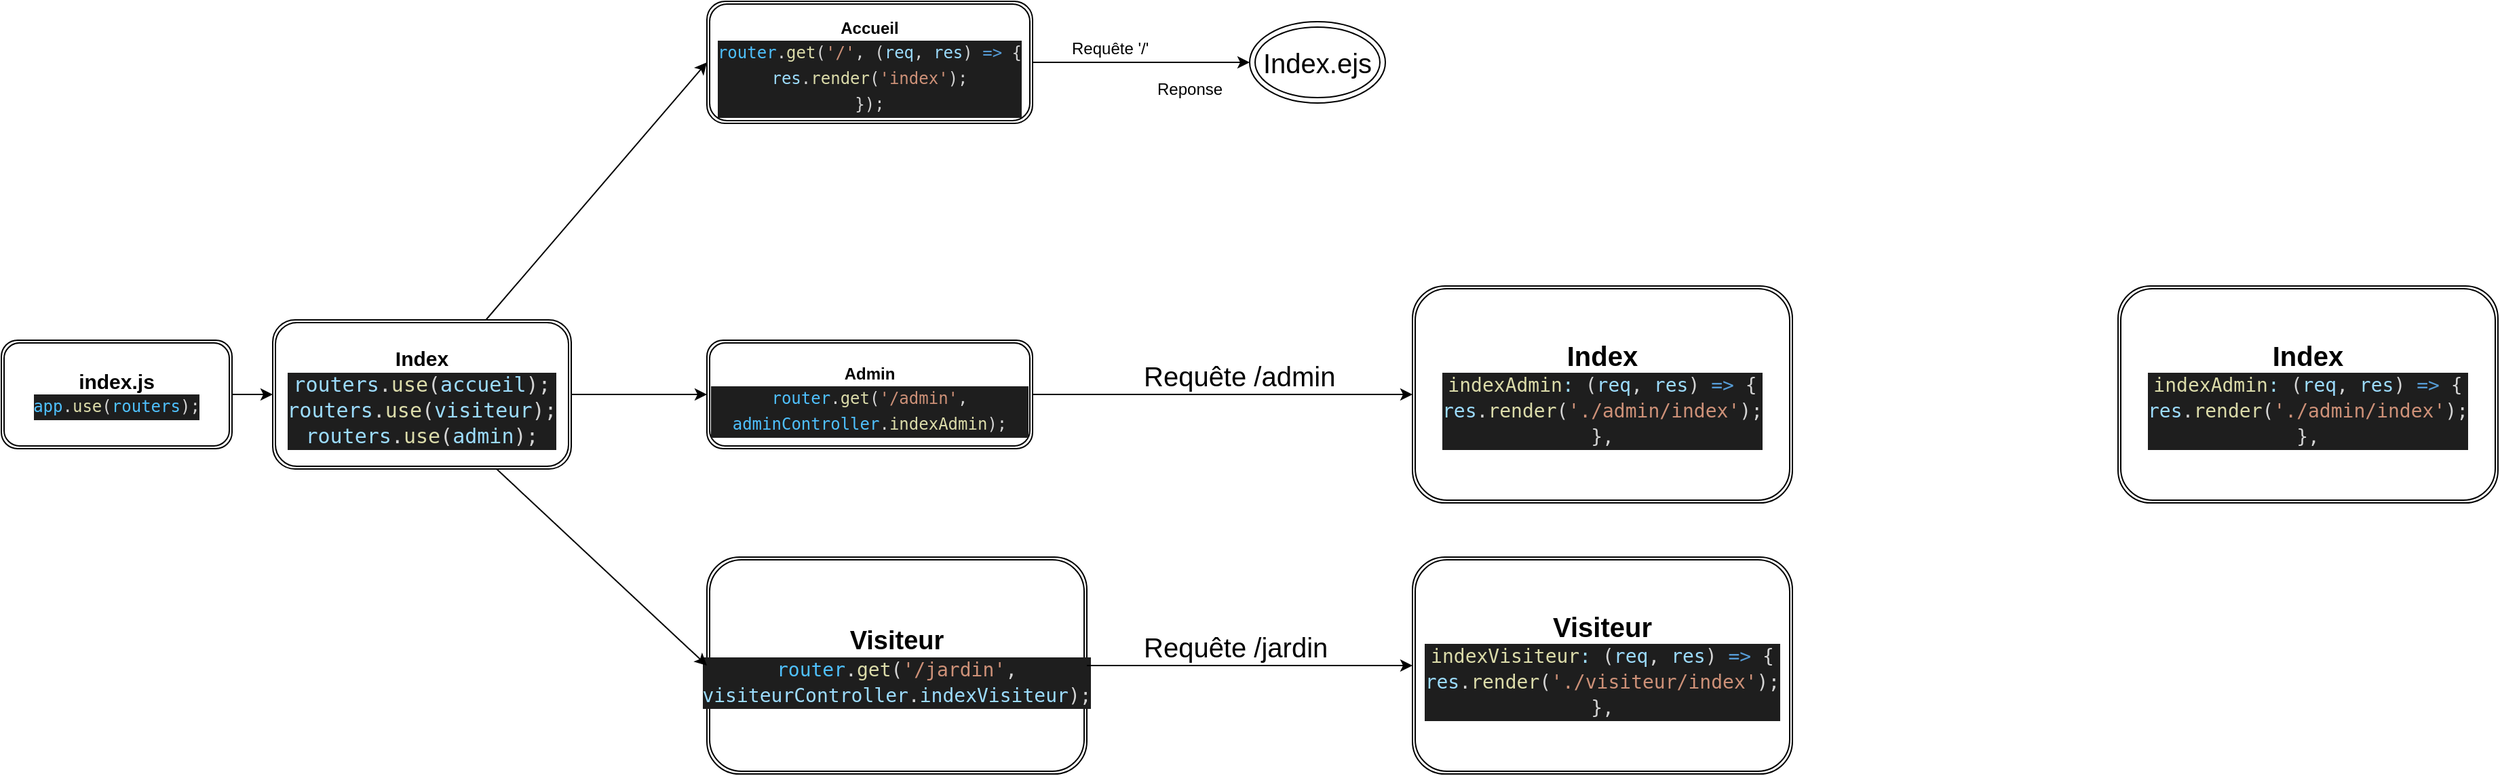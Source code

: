 <mxfile>
    <diagram id="4n1vWl9rmutB6p-SJHLe" name="Page-1">
        <mxGraphModel dx="1231" dy="741" grid="1" gridSize="10" guides="1" tooltips="1" connect="1" arrows="1" fold="1" page="1" pageScale="1" pageWidth="827" pageHeight="1169" math="0" shadow="0">
            <root>
                <mxCell id="0"/>
                <mxCell id="1" parent="0"/>
                <mxCell id="2" value="&lt;font size=&quot;1&quot; style=&quot;&quot;&gt;&lt;b style=&quot;font-size: 15px;&quot;&gt;index.js&lt;/b&gt;&lt;/font&gt;&lt;br&gt;&lt;div style=&quot;color: rgb(212, 212, 212); background-color: rgb(30, 30, 30); font-family: &amp;quot;Droid Sans Mono&amp;quot;, &amp;quot;monospace&amp;quot;, monospace; line-height: 19px;&quot;&gt;&lt;span style=&quot;color: #4fc1ff;&quot;&gt;app&lt;/span&gt;.&lt;span style=&quot;color: #dcdcaa;&quot;&gt;use&lt;/span&gt;(&lt;span style=&quot;color: #4fc1ff;&quot;&gt;routers&lt;/span&gt;);&lt;/div&gt;" style="shape=ext;double=1;rounded=1;whiteSpace=wrap;html=1;" vertex="1" parent="1">
                    <mxGeometry x="40" y="280" width="170" height="80" as="geometry"/>
                </mxCell>
                <mxCell id="26" style="edgeStyle=none;html=1;entryX=0;entryY=0.5;entryDx=0;entryDy=0;fontSize=15;" edge="1" parent="1" source="3" target="5">
                    <mxGeometry relative="1" as="geometry"/>
                </mxCell>
                <mxCell id="3" value="&lt;b style=&quot;font-size: 15px;&quot;&gt;&lt;font style=&quot;font-size: 15px;&quot;&gt;Index&lt;br&gt;&lt;/font&gt;&lt;/b&gt;&lt;div style=&quot;color: rgb(212, 212, 212); background-color: rgb(30, 30, 30); font-family: &amp;quot;Droid Sans Mono&amp;quot;, &amp;quot;monospace&amp;quot;, monospace; line-height: 19px; font-size: 15px;&quot;&gt;&lt;div style=&quot;&quot;&gt;&lt;font style=&quot;font-size: 15px;&quot;&gt;&lt;span style=&quot;color: #9cdcfe;&quot;&gt;routers&lt;/span&gt;.&lt;span style=&quot;color: #dcdcaa;&quot;&gt;use&lt;/span&gt;(&lt;span style=&quot;color: #9cdcfe;&quot;&gt;accueil&lt;/span&gt;);&lt;/font&gt;&lt;/div&gt;&lt;div style=&quot;&quot;&gt;&lt;font style=&quot;font-size: 15px;&quot;&gt;&lt;span style=&quot;color: #9cdcfe;&quot;&gt;routers&lt;/span&gt;.&lt;span style=&quot;color: #dcdcaa;&quot;&gt;use&lt;/span&gt;(&lt;span style=&quot;color: #9cdcfe;&quot;&gt;visiteur&lt;/span&gt;);&lt;/font&gt;&lt;/div&gt;&lt;div style=&quot;&quot;&gt;&lt;font style=&quot;font-size: 15px;&quot;&gt;&lt;span style=&quot;color: rgb(156, 220, 254);&quot;&gt;routers&lt;/span&gt;.&lt;span style=&quot;color: rgb(220, 220, 170);&quot;&gt;use&lt;/span&gt;(&lt;span style=&quot;color: rgb(156, 220, 254);&quot;&gt;admin&lt;/span&gt;);&lt;/font&gt;&lt;/div&gt;&lt;/div&gt;" style="shape=ext;double=1;rounded=1;whiteSpace=wrap;html=1;fontSize=20;" vertex="1" parent="1">
                    <mxGeometry x="240" y="265" width="220" height="110" as="geometry"/>
                </mxCell>
                <mxCell id="5" value="&lt;b style=&quot;font-size: 12px;&quot;&gt;&lt;font style=&quot;font-size: 12px;&quot;&gt;Accueil&lt;br&gt;&lt;/font&gt;&lt;/b&gt;&lt;div style=&quot;color: rgb(212, 212, 212); background-color: rgb(30, 30, 30); font-family: &amp;quot;Droid Sans Mono&amp;quot;, &amp;quot;monospace&amp;quot;, monospace; line-height: 19px; font-size: 12px;&quot;&gt;&lt;div style=&quot;line-height: 19px;&quot;&gt;&lt;div style=&quot;&quot;&gt;&lt;font style=&quot;font-size: 12px;&quot;&gt;&lt;span style=&quot;color: #4fc1ff;&quot;&gt;router&lt;/span&gt;.&lt;span style=&quot;color: #dcdcaa;&quot;&gt;get&lt;/span&gt;(&lt;span style=&quot;color: #ce9178;&quot;&gt;'/'&lt;/span&gt;, (&lt;span style=&quot;color: #9cdcfe;&quot;&gt;req&lt;/span&gt;, &lt;span style=&quot;color: #9cdcfe;&quot;&gt;res&lt;/span&gt;) &lt;span style=&quot;color: #569cd6;&quot;&gt;=&amp;gt;&lt;/span&gt; {&lt;/font&gt;&lt;/div&gt;&lt;div style=&quot;&quot;&gt;  &lt;font style=&quot;font-size: 12px;&quot;&gt;&lt;span style=&quot;color: #9cdcfe;&quot;&gt;res&lt;/span&gt;.&lt;span style=&quot;color: #dcdcaa;&quot;&gt;render&lt;/span&gt;(&lt;span style=&quot;color: #ce9178;&quot;&gt;'index'&lt;/span&gt;);&lt;/font&gt;&lt;/div&gt;&lt;div style=&quot;&quot;&gt;&lt;font style=&quot;font-size: 12px;&quot;&gt;  });&lt;/font&gt;&lt;/div&gt;&lt;/div&gt;&lt;/div&gt;" style="shape=ext;double=1;rounded=1;whiteSpace=wrap;html=1;fontSize=20;" vertex="1" parent="1">
                    <mxGeometry x="560" y="30" width="240" height="90" as="geometry"/>
                </mxCell>
                <mxCell id="8" value="Index.ejs" style="ellipse;shape=doubleEllipse;whiteSpace=wrap;html=1;fontSize=20;" vertex="1" parent="1">
                    <mxGeometry x="960" y="45" width="100" height="60" as="geometry"/>
                </mxCell>
                <mxCell id="9" value="" style="endArrow=classic;html=1;fontSize=20;entryX=0;entryY=0.5;entryDx=0;entryDy=0;exitX=1;exitY=0.5;exitDx=0;exitDy=0;" edge="1" parent="1" source="5" target="8">
                    <mxGeometry relative="1" as="geometry">
                        <mxPoint x="840" y="120" as="sourcePoint"/>
                        <mxPoint x="1000" y="120" as="targetPoint"/>
                    </mxGeometry>
                </mxCell>
                <mxCell id="11" value="&lt;font style=&quot;font-size: 12px;&quot;&gt;Requête '/'&lt;/font&gt;" style="edgeLabel;resizable=0;html=1;align=left;verticalAlign=bottom;fontSize=20;" connectable="0" vertex="1" parent="9">
                    <mxGeometry x="-1" relative="1" as="geometry">
                        <mxPoint x="27" as="offset"/>
                    </mxGeometry>
                </mxCell>
                <mxCell id="12" value="&lt;b style=&quot;font-size: 12px;&quot;&gt;&lt;font style=&quot;font-size: 12px;&quot;&gt;Admin&lt;br&gt;&lt;/font&gt;&lt;/b&gt;&lt;div style=&quot;color: rgb(212, 212, 212); background-color: rgb(30, 30, 30); font-family: &amp;quot;Droid Sans Mono&amp;quot;, &amp;quot;monospace&amp;quot;, monospace; line-height: 19px; font-size: 12px;&quot;&gt;&lt;div style=&quot;line-height: 19px;&quot;&gt;&lt;div style=&quot;line-height: 19px;&quot;&gt;&lt;font style=&quot;font-size: 12px;&quot;&gt;&lt;span style=&quot;color: rgb(79, 193, 255);&quot;&gt;router&lt;/span&gt;.&lt;span style=&quot;color: rgb(220, 220, 170);&quot;&gt;get&lt;/span&gt;(&lt;span style=&quot;color: rgb(206, 145, 120);&quot;&gt;'/admin'&lt;/span&gt;, &lt;span style=&quot;color: rgb(79, 193, 255);&quot;&gt;adminController&lt;/span&gt;.&lt;span style=&quot;color: rgb(220, 220, 170);&quot;&gt;indexAdmin&lt;/span&gt;);&lt;/font&gt;&lt;/div&gt;&lt;/div&gt;&lt;/div&gt;" style="shape=ext;double=1;rounded=1;whiteSpace=wrap;html=1;fontSize=20;" vertex="1" parent="1">
                    <mxGeometry x="560" y="280" width="240" height="80" as="geometry"/>
                </mxCell>
                <mxCell id="13" value="&lt;b style=&quot;font-size: 19px;&quot;&gt;Visiteur&lt;br&gt;&lt;/b&gt;&lt;div style=&quot;color: rgb(212, 212, 212); background-color: rgb(30, 30, 30); font-family: &amp;quot;Droid Sans Mono&amp;quot;, &amp;quot;monospace&amp;quot;, monospace; line-height: 19px; font-size: 14px;&quot;&gt;&lt;div style=&quot;line-height: 19px;&quot;&gt;&lt;div style=&quot;line-height: 19px;&quot;&gt;&lt;div style=&quot;line-height: 19px;&quot;&gt;&lt;span style=&quot;color: #4fc1ff;&quot;&gt;router&lt;/span&gt;.&lt;span style=&quot;color: #dcdcaa;&quot;&gt;get&lt;/span&gt;(&lt;span style=&quot;color: #ce9178;&quot;&gt;'/jardin'&lt;/span&gt;, &lt;span style=&quot;color: #9cdcfe;&quot;&gt;visiteurController&lt;/span&gt;.&lt;span style=&quot;color: #9cdcfe;&quot;&gt;indexVisiteur&lt;/span&gt;);&lt;/div&gt;&lt;/div&gt;&lt;/div&gt;&lt;/div&gt;" style="shape=ext;double=1;rounded=1;whiteSpace=wrap;html=1;fontSize=20;" vertex="1" parent="1">
                    <mxGeometry x="560" y="440" width="280" height="160" as="geometry"/>
                </mxCell>
                <mxCell id="14" value="Requête /admin" style="edgeLabel;resizable=0;html=1;align=left;verticalAlign=bottom;fontSize=20;" connectable="0" vertex="1" parent="1">
                    <mxGeometry x="880" y="320" as="geometry"/>
                </mxCell>
                <mxCell id="15" value="Requête /jardin" style="edgeLabel;resizable=0;html=1;align=left;verticalAlign=bottom;fontSize=20;" connectable="0" vertex="1" parent="1">
                    <mxGeometry x="880" y="520" as="geometry"/>
                </mxCell>
                <mxCell id="17" value="&lt;b&gt;Index&lt;br&gt;&lt;/b&gt;&lt;div style=&quot;color: rgb(212, 212, 212); background-color: rgb(30, 30, 30); font-family: &amp;quot;Droid Sans Mono&amp;quot;, &amp;quot;monospace&amp;quot;, monospace; font-size: 14px; line-height: 19px;&quot;&gt;&lt;div style=&quot;line-height: 19px;&quot;&gt;&lt;div style=&quot;line-height: 19px;&quot;&gt;&lt;div style=&quot;line-height: 19px;&quot;&gt;&lt;div&gt;  &lt;span style=&quot;color: #dcdcaa;&quot;&gt;indexAdmin&lt;/span&gt;&lt;span style=&quot;color: #9cdcfe;&quot;&gt;:&lt;/span&gt; (&lt;span style=&quot;color: #9cdcfe;&quot;&gt;req&lt;/span&gt;, &lt;span style=&quot;color: #9cdcfe;&quot;&gt;res&lt;/span&gt;) &lt;span style=&quot;color: #569cd6;&quot;&gt;=&amp;gt;&lt;/span&gt; {&lt;/div&gt;&lt;div&gt;    &lt;span style=&quot;color: #9cdcfe;&quot;&gt;res&lt;/span&gt;.&lt;span style=&quot;color: #dcdcaa;&quot;&gt;render&lt;/span&gt;(&lt;span style=&quot;color: #ce9178;&quot;&gt;'./admin/index'&lt;/span&gt;);&lt;/div&gt;&lt;div&gt;  },&lt;/div&gt;&lt;/div&gt;&lt;/div&gt;&lt;/div&gt;&lt;/div&gt;" style="shape=ext;double=1;rounded=1;whiteSpace=wrap;html=1;fontSize=20;" vertex="1" parent="1">
                    <mxGeometry x="1080" y="240" width="280" height="160" as="geometry"/>
                </mxCell>
                <mxCell id="20" value="&lt;font style=&quot;font-size: 12px;&quot;&gt;Reponse&lt;/font&gt;" style="edgeLabel;resizable=0;html=1;align=left;verticalAlign=bottom;fontSize=20;" connectable="0" vertex="1" parent="1">
                    <mxGeometry x="890" y="105" as="geometry"/>
                </mxCell>
                <mxCell id="21" value="" style="endArrow=classic;html=1;fontSize=15;exitX=1;exitY=0.5;exitDx=0;exitDy=0;entryX=0;entryY=0.5;entryDx=0;entryDy=0;" edge="1" parent="1" source="12" target="17">
                    <mxGeometry width="50" height="50" relative="1" as="geometry">
                        <mxPoint x="990" y="370" as="sourcePoint"/>
                        <mxPoint x="1040" y="320" as="targetPoint"/>
                    </mxGeometry>
                </mxCell>
                <mxCell id="22" value="&lt;b&gt;Visiteur&lt;br&gt;&lt;/b&gt;&lt;div style=&quot;color: rgb(212, 212, 212); background-color: rgb(30, 30, 30); font-family: &amp;quot;Droid Sans Mono&amp;quot;, &amp;quot;monospace&amp;quot;, monospace; font-size: 14px; line-height: 19px;&quot;&gt;&lt;div style=&quot;line-height: 19px;&quot;&gt;&lt;div style=&quot;line-height: 19px;&quot;&gt;&lt;div style=&quot;line-height: 19px;&quot;&gt;&lt;div style=&quot;line-height: 19px;&quot;&gt;&lt;div&gt;  &lt;span style=&quot;color: #dcdcaa;&quot;&gt;indexVisiteur&lt;/span&gt;&lt;span style=&quot;color: #9cdcfe;&quot;&gt;:&lt;/span&gt; (&lt;span style=&quot;color: #9cdcfe;&quot;&gt;req&lt;/span&gt;, &lt;span style=&quot;color: #9cdcfe;&quot;&gt;res&lt;/span&gt;) &lt;span style=&quot;color: #569cd6;&quot;&gt;=&amp;gt;&lt;/span&gt; {               &lt;/div&gt;&lt;div&gt;    &lt;span style=&quot;color: #9cdcfe;&quot;&gt;res&lt;/span&gt;.&lt;span style=&quot;color: #dcdcaa;&quot;&gt;render&lt;/span&gt;(&lt;span style=&quot;color: #ce9178;&quot;&gt;'./visiteur/index'&lt;/span&gt;);&lt;/div&gt;&lt;div&gt;  },&lt;/div&gt;&lt;/div&gt;&lt;/div&gt;&lt;/div&gt;&lt;/div&gt;&lt;/div&gt;" style="shape=ext;double=1;rounded=1;whiteSpace=wrap;html=1;fontSize=20;" vertex="1" parent="1">
                    <mxGeometry x="1080" y="440" width="280" height="160" as="geometry"/>
                </mxCell>
                <mxCell id="23" value="" style="endArrow=classic;html=1;fontSize=15;exitX=1;exitY=0.5;exitDx=0;exitDy=0;entryX=0;entryY=0.5;entryDx=0;entryDy=0;" edge="1" parent="1" source="13" target="22">
                    <mxGeometry width="50" height="50" relative="1" as="geometry">
                        <mxPoint x="1110" y="410" as="sourcePoint"/>
                        <mxPoint x="1160" y="360" as="targetPoint"/>
                    </mxGeometry>
                </mxCell>
                <mxCell id="24" value="" style="endArrow=classic;html=1;fontSize=15;exitX=1;exitY=0.5;exitDx=0;exitDy=0;entryX=0;entryY=0.5;entryDx=0;entryDy=0;" edge="1" parent="1" source="2" target="3">
                    <mxGeometry width="50" height="50" relative="1" as="geometry">
                        <mxPoint x="490" y="360" as="sourcePoint"/>
                        <mxPoint x="290" y="320" as="targetPoint"/>
                    </mxGeometry>
                </mxCell>
                <mxCell id="25" value="" style="endArrow=classic;html=1;fontSize=15;entryX=0;entryY=0.5;entryDx=0;entryDy=0;exitX=1;exitY=0.5;exitDx=0;exitDy=0;" edge="1" parent="1" source="3" target="12">
                    <mxGeometry width="50" height="50" relative="1" as="geometry">
                        <mxPoint x="490" y="360" as="sourcePoint"/>
                        <mxPoint x="540" y="310" as="targetPoint"/>
                    </mxGeometry>
                </mxCell>
                <mxCell id="27" value="" style="endArrow=classic;html=1;fontSize=15;entryX=0;entryY=0.5;entryDx=0;entryDy=0;exitX=0.75;exitY=1;exitDx=0;exitDy=0;" edge="1" parent="1" source="3" target="13">
                    <mxGeometry width="50" height="50" relative="1" as="geometry">
                        <mxPoint x="490" y="360" as="sourcePoint"/>
                        <mxPoint x="540" y="310" as="targetPoint"/>
                    </mxGeometry>
                </mxCell>
                <mxCell id="28" value="&lt;b&gt;Index&lt;br&gt;&lt;/b&gt;&lt;div style=&quot;color: rgb(212, 212, 212); background-color: rgb(30, 30, 30); font-family: &amp;quot;Droid Sans Mono&amp;quot;, &amp;quot;monospace&amp;quot;, monospace; font-size: 14px; line-height: 19px;&quot;&gt;&lt;div style=&quot;line-height: 19px;&quot;&gt;&lt;div style=&quot;line-height: 19px;&quot;&gt;&lt;div style=&quot;line-height: 19px;&quot;&gt;&lt;div&gt;  &lt;span style=&quot;color: #dcdcaa;&quot;&gt;indexAdmin&lt;/span&gt;&lt;span style=&quot;color: #9cdcfe;&quot;&gt;:&lt;/span&gt; (&lt;span style=&quot;color: #9cdcfe;&quot;&gt;req&lt;/span&gt;, &lt;span style=&quot;color: #9cdcfe;&quot;&gt;res&lt;/span&gt;) &lt;span style=&quot;color: #569cd6;&quot;&gt;=&amp;gt;&lt;/span&gt; {&lt;/div&gt;&lt;div&gt;    &lt;span style=&quot;color: #9cdcfe;&quot;&gt;res&lt;/span&gt;.&lt;span style=&quot;color: #dcdcaa;&quot;&gt;render&lt;/span&gt;(&lt;span style=&quot;color: #ce9178;&quot;&gt;'./admin/index'&lt;/span&gt;);&lt;/div&gt;&lt;div&gt;  },&lt;/div&gt;&lt;/div&gt;&lt;/div&gt;&lt;/div&gt;&lt;/div&gt;" style="shape=ext;double=1;rounded=1;whiteSpace=wrap;html=1;fontSize=20;" vertex="1" parent="1">
                    <mxGeometry x="1600" y="240" width="280" height="160" as="geometry"/>
                </mxCell>
            </root>
        </mxGraphModel>
    </diagram>
</mxfile>